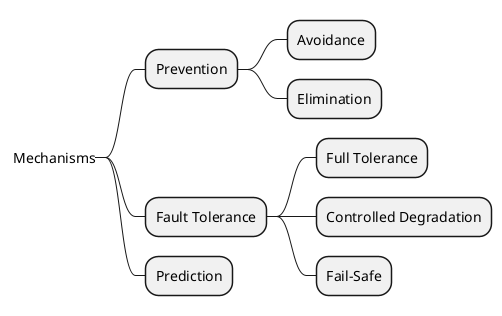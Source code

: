 @startmindmap Mechanisms
+_ Mechanisms
++ Prevention
+++ Avoidance
+++ Elimination
++ Fault Tolerance
+++ Full Tolerance
+++ Controlled Degradation
+++ Fail-Safe
++ Prediction
@endmindmap